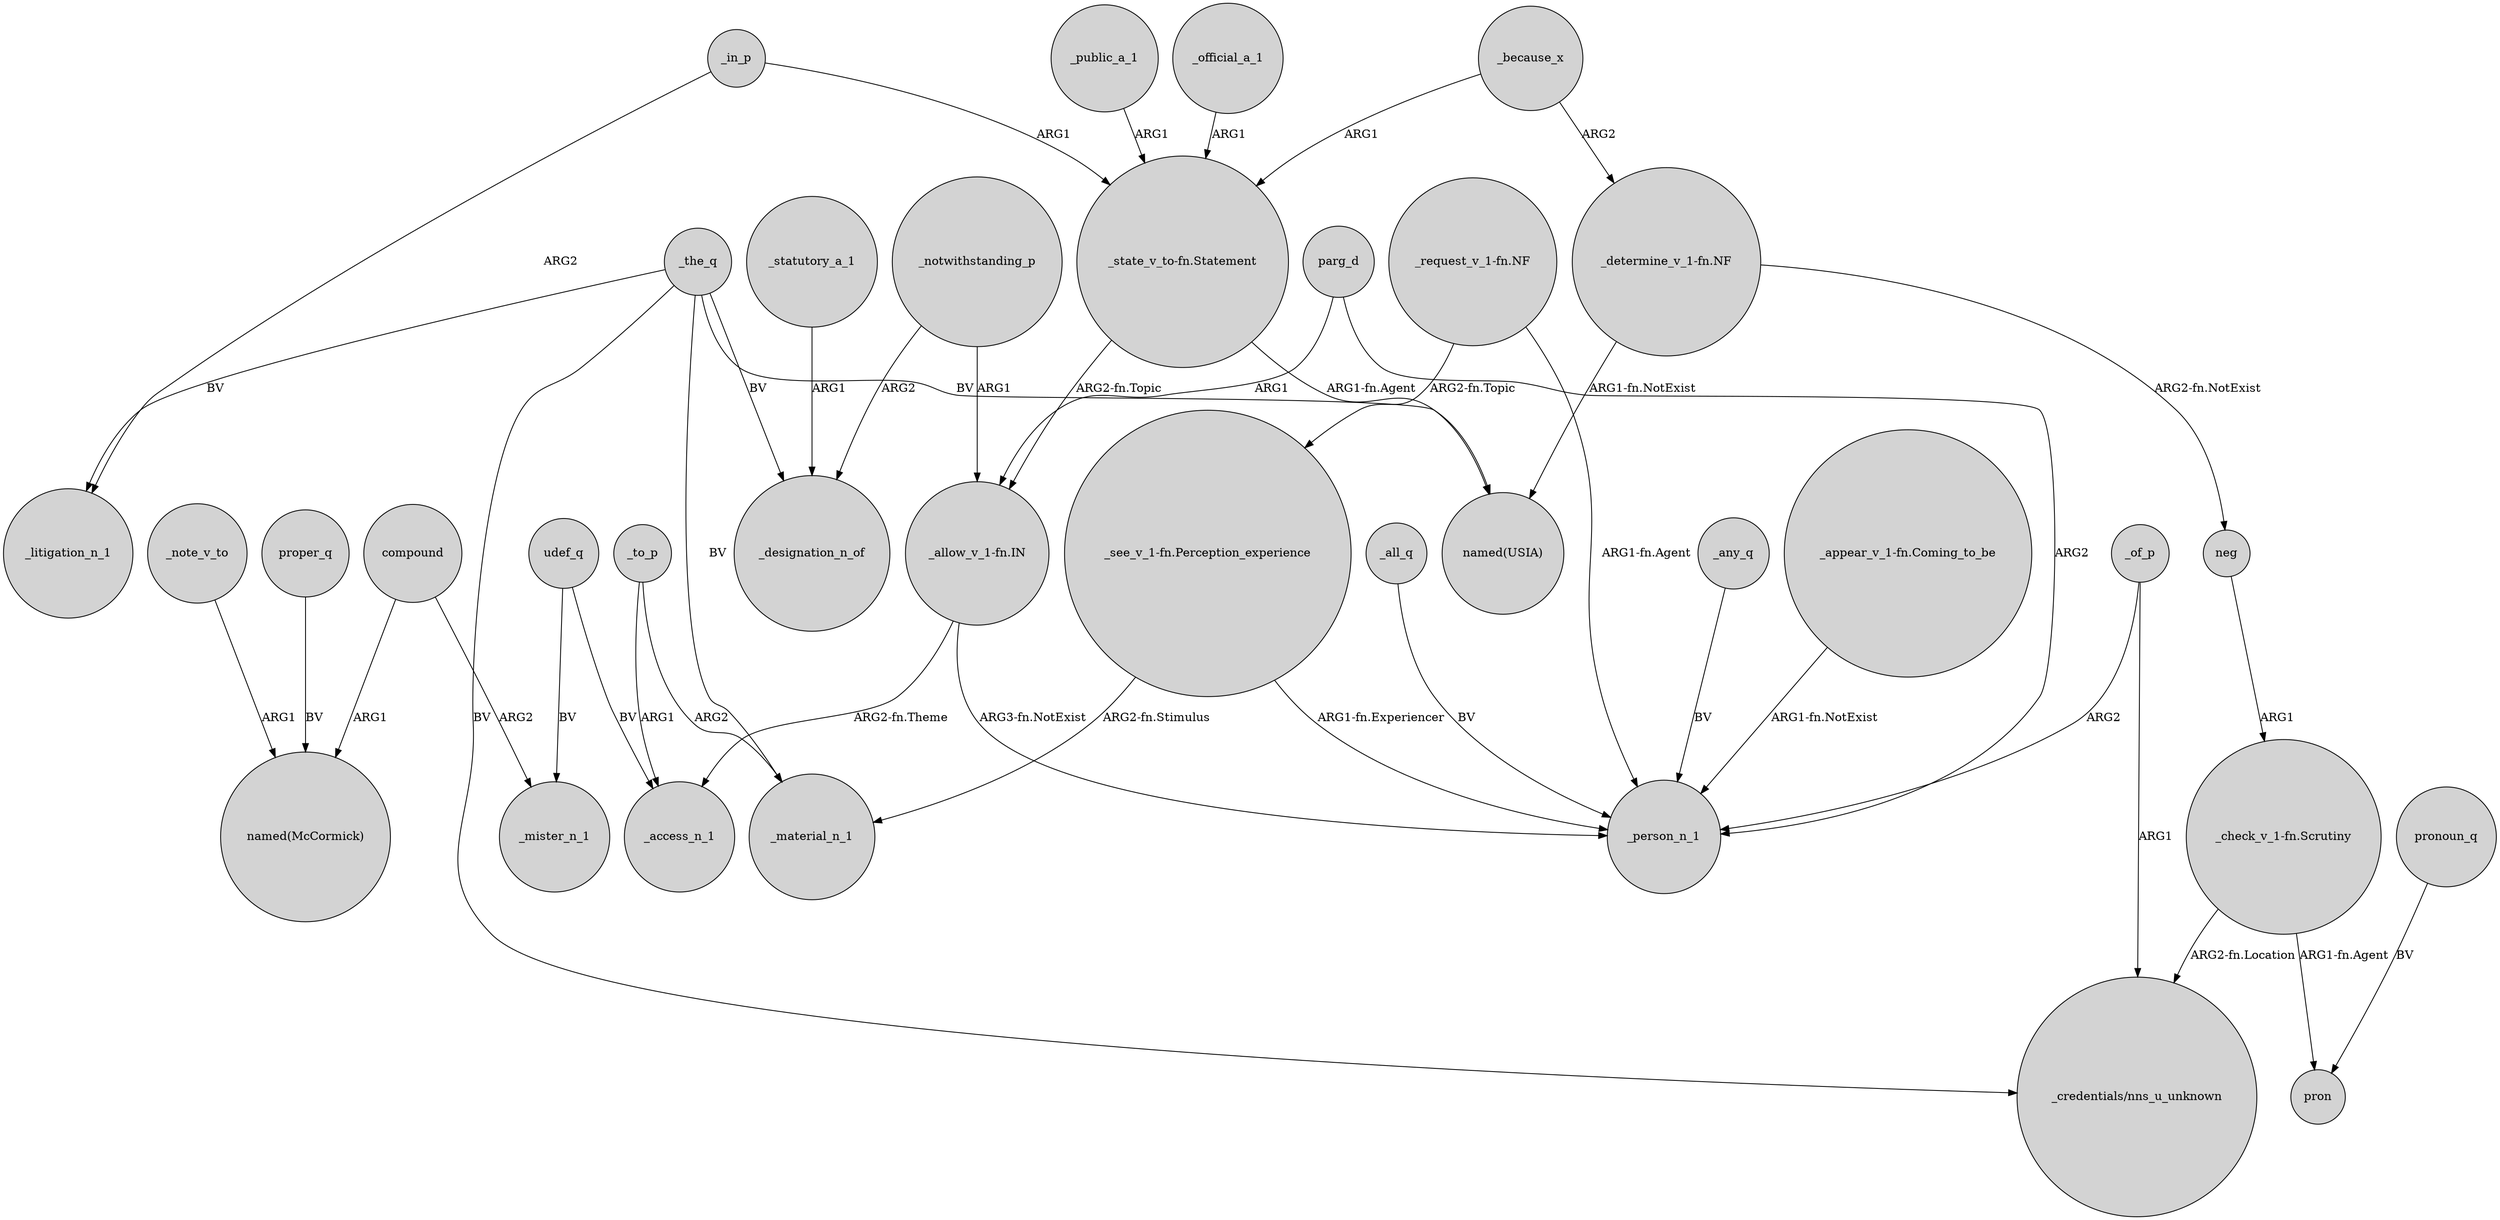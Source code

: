 digraph {
	node [shape=circle style=filled]
	_all_q -> _person_n_1 [label=BV]
	_the_q -> _material_n_1 [label=BV]
	_the_q -> "named(USIA)" [label=BV]
	_note_v_to -> "named(McCormick)" [label=ARG1]
	_in_p -> "_state_v_to-fn.Statement" [label=ARG1]
	"_request_v_1-fn.NF" -> _person_n_1 [label="ARG1-fn.Agent"]
	_notwithstanding_p -> _designation_n_of [label=ARG2]
	_statutory_a_1 -> _designation_n_of [label=ARG1]
	compound -> _mister_n_1 [label=ARG2]
	"_state_v_to-fn.Statement" -> "named(USIA)" [label="ARG1-fn.Agent"]
	"_state_v_to-fn.Statement" -> "_allow_v_1-fn.IN" [label="ARG2-fn.Topic"]
	udef_q -> _mister_n_1 [label=BV]
	_any_q -> _person_n_1 [label=BV]
	"_determine_v_1-fn.NF" -> neg [label="ARG2-fn.NotExist"]
	"_determine_v_1-fn.NF" -> "named(USIA)" [label="ARG1-fn.NotExist"]
	"_appear_v_1-fn.Coming_to_be" -> _person_n_1 [label="ARG1-fn.NotExist"]
	_the_q -> _designation_n_of [label=BV]
	"_check_v_1-fn.Scrutiny" -> pron [label="ARG1-fn.Agent"]
	_because_x -> "_determine_v_1-fn.NF" [label=ARG2]
	"_see_v_1-fn.Perception_experience" -> _person_n_1 [label="ARG1-fn.Experiencer"]
	"_request_v_1-fn.NF" -> "_see_v_1-fn.Perception_experience" [label="ARG2-fn.Topic"]
	_to_p -> _material_n_1 [label=ARG2]
	udef_q -> _access_n_1 [label=BV]
	parg_d -> _person_n_1 [label=ARG2]
	pronoun_q -> pron [label=BV]
	_to_p -> _access_n_1 [label=ARG1]
	"_see_v_1-fn.Perception_experience" -> _material_n_1 [label="ARG2-fn.Stimulus"]
	_notwithstanding_p -> "_allow_v_1-fn.IN" [label=ARG1]
	_the_q -> "_credentials/nns_u_unknown" [label=BV]
	_because_x -> "_state_v_to-fn.Statement" [label=ARG1]
	proper_q -> "named(McCormick)" [label=BV]
	_official_a_1 -> "_state_v_to-fn.Statement" [label=ARG1]
	_in_p -> _litigation_n_1 [label=ARG2]
	_the_q -> _litigation_n_1 [label=BV]
	_of_p -> "_credentials/nns_u_unknown" [label=ARG1]
	"_check_v_1-fn.Scrutiny" -> "_credentials/nns_u_unknown" [label="ARG2-fn.Location"]
	_of_p -> _person_n_1 [label=ARG2]
	"_allow_v_1-fn.IN" -> _person_n_1 [label="ARG3-fn.NotExist"]
	neg -> "_check_v_1-fn.Scrutiny" [label=ARG1]
	"_allow_v_1-fn.IN" -> _access_n_1 [label="ARG2-fn.Theme"]
	parg_d -> "_allow_v_1-fn.IN" [label=ARG1]
	_public_a_1 -> "_state_v_to-fn.Statement" [label=ARG1]
	compound -> "named(McCormick)" [label=ARG1]
}
